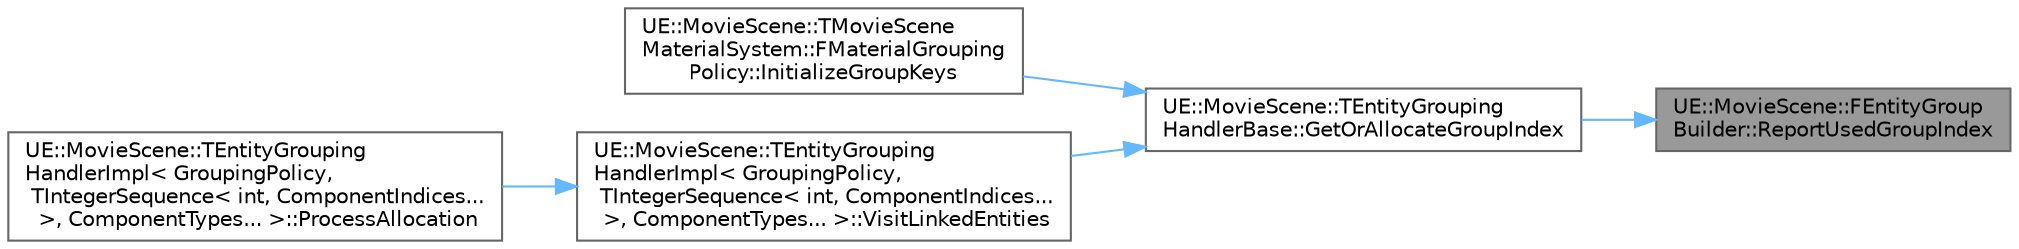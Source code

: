 digraph "UE::MovieScene::FEntityGroupBuilder::ReportUsedGroupIndex"
{
 // INTERACTIVE_SVG=YES
 // LATEX_PDF_SIZE
  bgcolor="transparent";
  edge [fontname=Helvetica,fontsize=10,labelfontname=Helvetica,labelfontsize=10];
  node [fontname=Helvetica,fontsize=10,shape=box,height=0.2,width=0.4];
  rankdir="RL";
  Node1 [id="Node000001",label="UE::MovieScene::FEntityGroup\lBuilder::ReportUsedGroupIndex",height=0.2,width=0.4,color="gray40", fillcolor="grey60", style="filled", fontcolor="black",tooltip=" "];
  Node1 -> Node2 [id="edge1_Node000001_Node000002",dir="back",color="steelblue1",style="solid",tooltip=" "];
  Node2 [id="Node000002",label="UE::MovieScene::TEntityGrouping\lHandlerBase::GetOrAllocateGroupIndex",height=0.2,width=0.4,color="grey40", fillcolor="white", style="filled",URL="$d5/d53/structUE_1_1MovieScene_1_1TEntityGroupingHandlerBase.html#a290d274a771dbc8e110e6c8b8cf21ee5",tooltip=" "];
  Node2 -> Node3 [id="edge2_Node000002_Node000003",dir="back",color="steelblue1",style="solid",tooltip=" "];
  Node3 [id="Node000003",label="UE::MovieScene::TMovieScene\lMaterialSystem::FMaterialGrouping\lPolicy::InitializeGroupKeys",height=0.2,width=0.4,color="grey40", fillcolor="white", style="filled",URL="$d1/d7f/structUE_1_1MovieScene_1_1TMovieSceneMaterialSystem_1_1FMaterialGroupingPolicy.html#a34a470700ad3899c07875a5d0c7815b3",tooltip=" "];
  Node2 -> Node4 [id="edge3_Node000002_Node000004",dir="back",color="steelblue1",style="solid",tooltip=" "];
  Node4 [id="Node000004",label="UE::MovieScene::TEntityGrouping\lHandlerImpl\< GroupingPolicy,\l TIntegerSequence\< int, ComponentIndices...\l \>, ComponentTypes... \>::VisitLinkedEntities",height=0.2,width=0.4,color="grey40", fillcolor="white", style="filled",URL="$d7/d0c/structUE_1_1MovieScene_1_1TEntityGroupingHandlerImpl_3_01GroupingPolicy_00_01TIntegerSequence_3_04a6d351f13d04378a1074c4ae1ccb04.html#a0184ec61db853749b11a0bffdaaabbe4",tooltip=" "];
  Node4 -> Node5 [id="edge4_Node000004_Node000005",dir="back",color="steelblue1",style="solid",tooltip=" "];
  Node5 [id="Node000005",label="UE::MovieScene::TEntityGrouping\lHandlerImpl\< GroupingPolicy,\l TIntegerSequence\< int, ComponentIndices...\l \>, ComponentTypes... \>::ProcessAllocation",height=0.2,width=0.4,color="grey40", fillcolor="white", style="filled",URL="$d7/d0c/structUE_1_1MovieScene_1_1TEntityGroupingHandlerImpl_3_01GroupingPolicy_00_01TIntegerSequence_3_04a6d351f13d04378a1074c4ae1ccb04.html#a838e4d1bb5fde58c29fb9e33d4eecd65",tooltip="Process an allocation and group the entities found therein."];
}
